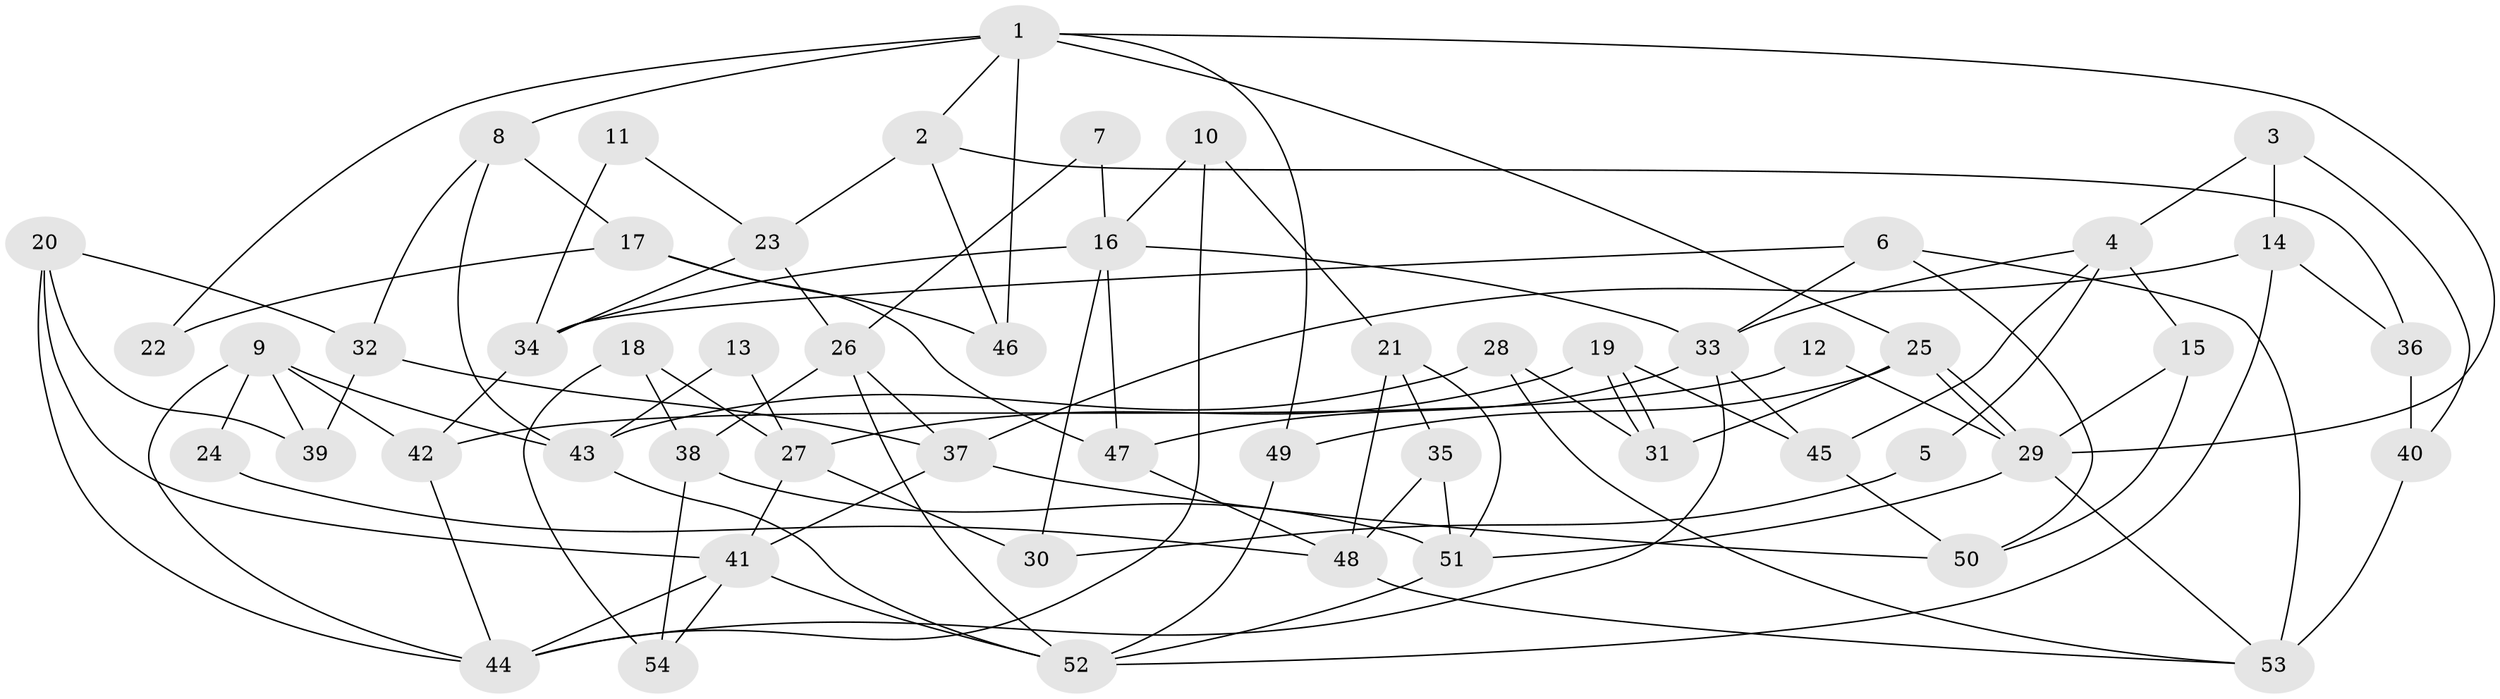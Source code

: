 // Generated by graph-tools (version 1.1) at 2025/26/03/09/25 03:26:13]
// undirected, 54 vertices, 108 edges
graph export_dot {
graph [start="1"]
  node [color=gray90,style=filled];
  1;
  2;
  3;
  4;
  5;
  6;
  7;
  8;
  9;
  10;
  11;
  12;
  13;
  14;
  15;
  16;
  17;
  18;
  19;
  20;
  21;
  22;
  23;
  24;
  25;
  26;
  27;
  28;
  29;
  30;
  31;
  32;
  33;
  34;
  35;
  36;
  37;
  38;
  39;
  40;
  41;
  42;
  43;
  44;
  45;
  46;
  47;
  48;
  49;
  50;
  51;
  52;
  53;
  54;
  1 -- 49;
  1 -- 29;
  1 -- 2;
  1 -- 8;
  1 -- 22;
  1 -- 25;
  1 -- 46;
  2 -- 46;
  2 -- 23;
  2 -- 36;
  3 -- 4;
  3 -- 40;
  3 -- 14;
  4 -- 15;
  4 -- 33;
  4 -- 5;
  4 -- 45;
  5 -- 30;
  6 -- 53;
  6 -- 34;
  6 -- 33;
  6 -- 50;
  7 -- 26;
  7 -- 16;
  8 -- 43;
  8 -- 17;
  8 -- 32;
  9 -- 42;
  9 -- 44;
  9 -- 24;
  9 -- 39;
  9 -- 43;
  10 -- 21;
  10 -- 44;
  10 -- 16;
  11 -- 23;
  11 -- 34;
  12 -- 29;
  12 -- 42;
  13 -- 43;
  13 -- 27;
  14 -- 37;
  14 -- 36;
  14 -- 52;
  15 -- 29;
  15 -- 50;
  16 -- 33;
  16 -- 30;
  16 -- 34;
  16 -- 47;
  17 -- 47;
  17 -- 22;
  17 -- 46;
  18 -- 38;
  18 -- 27;
  18 -- 54;
  19 -- 31;
  19 -- 31;
  19 -- 45;
  19 -- 27;
  20 -- 32;
  20 -- 39;
  20 -- 41;
  20 -- 44;
  21 -- 51;
  21 -- 48;
  21 -- 35;
  23 -- 26;
  23 -- 34;
  24 -- 48;
  25 -- 29;
  25 -- 29;
  25 -- 31;
  25 -- 49;
  26 -- 52;
  26 -- 37;
  26 -- 38;
  27 -- 41;
  27 -- 30;
  28 -- 43;
  28 -- 31;
  28 -- 53;
  29 -- 53;
  29 -- 51;
  32 -- 37;
  32 -- 39;
  33 -- 44;
  33 -- 45;
  33 -- 47;
  34 -- 42;
  35 -- 51;
  35 -- 48;
  36 -- 40;
  37 -- 41;
  37 -- 50;
  38 -- 54;
  38 -- 51;
  40 -- 53;
  41 -- 52;
  41 -- 44;
  41 -- 54;
  42 -- 44;
  43 -- 52;
  45 -- 50;
  47 -- 48;
  48 -- 53;
  49 -- 52;
  51 -- 52;
}
